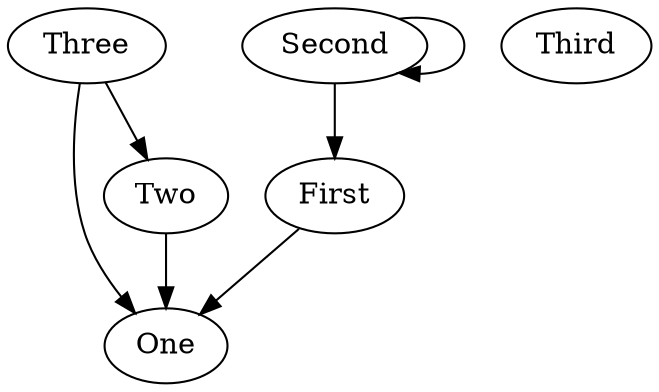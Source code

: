 digraph "input/selectTable.rst" {
	node [label="\N"];
	first	 [label=First];
	first -> one;
	one	 [label=One];
	second	 [label=Second];
	second -> first;
	second -> second;
	third	 [label=Third];
	three	 [label=Three];
	three -> one;
	three -> two;
	two	 [label=Two];
	two -> one;
}
